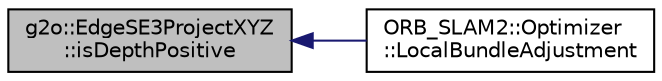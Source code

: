 digraph "g2o::EdgeSE3ProjectXYZ::isDepthPositive"
{
  edge [fontname="Helvetica",fontsize="10",labelfontname="Helvetica",labelfontsize="10"];
  node [fontname="Helvetica",fontsize="10",shape=record];
  rankdir="LR";
  Node7 [label="g2o::EdgeSE3ProjectXYZ\l::isDepthPositive",height=0.2,width=0.4,color="black", fillcolor="grey75", style="filled", fontcolor="black"];
  Node7 -> Node8 [dir="back",color="midnightblue",fontsize="10",style="solid",fontname="Helvetica"];
  Node8 [label="ORB_SLAM2::Optimizer\l::LocalBundleAdjustment",height=0.2,width=0.4,color="black", fillcolor="white", style="filled",URL="$class_o_r_b___s_l_a_m2_1_1_optimizer.html#ab70e0b4f366b65a0c1ae8b2def19d339",tooltip="Local Bundle Adjustment. "];
}
